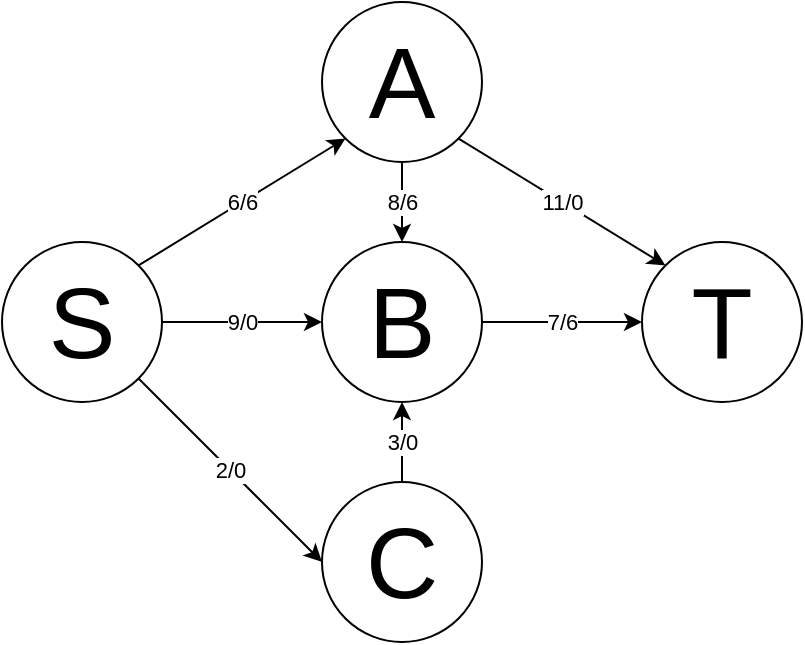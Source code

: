 <mxfile version="12.9.7" type="device"><diagram id="rhozoeJWkJdjTuErVPOc" name="Page-1"><mxGraphModel dx="868" dy="473" grid="1" gridSize="10" guides="1" tooltips="1" connect="1" arrows="1" fold="1" page="1" pageScale="1" pageWidth="827" pageHeight="1169" math="0" shadow="0"><root><mxCell id="0"/><mxCell id="1" parent="0"/><mxCell id="7ZVS8DepXIkR9ftcRlna-1" value="&lt;font style=&quot;font-size: 50px&quot;&gt;S&lt;/font&gt;" style="ellipse;whiteSpace=wrap;html=1;aspect=fixed;" vertex="1" parent="1"><mxGeometry x="120" y="200" width="80" height="80" as="geometry"/></mxCell><mxCell id="7ZVS8DepXIkR9ftcRlna-2" value="&lt;font style=&quot;font-size: 50px&quot;&gt;A&lt;/font&gt;" style="ellipse;whiteSpace=wrap;html=1;aspect=fixed;" vertex="1" parent="1"><mxGeometry x="280" y="80" width="80" height="80" as="geometry"/></mxCell><mxCell id="7ZVS8DepXIkR9ftcRlna-3" value="&lt;font style=&quot;font-size: 50px&quot;&gt;B&lt;/font&gt;" style="ellipse;whiteSpace=wrap;html=1;aspect=fixed;" vertex="1" parent="1"><mxGeometry x="280" y="200" width="80" height="80" as="geometry"/></mxCell><mxCell id="7ZVS8DepXIkR9ftcRlna-4" value="&lt;font style=&quot;font-size: 50px&quot;&gt;C&lt;/font&gt;" style="ellipse;whiteSpace=wrap;html=1;aspect=fixed;" vertex="1" parent="1"><mxGeometry x="280" y="320" width="80" height="80" as="geometry"/></mxCell><mxCell id="7ZVS8DepXIkR9ftcRlna-5" value="&lt;font style=&quot;font-size: 50px&quot;&gt;T&lt;/font&gt;" style="ellipse;whiteSpace=wrap;html=1;aspect=fixed;" vertex="1" parent="1"><mxGeometry x="440" y="200" width="80" height="80" as="geometry"/></mxCell><mxCell id="7ZVS8DepXIkR9ftcRlna-6" value="6/6" style="endArrow=classic;html=1;entryX=0;entryY=1;entryDx=0;entryDy=0;exitX=1;exitY=0;exitDx=0;exitDy=0;" edge="1" parent="1" source="7ZVS8DepXIkR9ftcRlna-1" target="7ZVS8DepXIkR9ftcRlna-2"><mxGeometry width="50" height="50" relative="1" as="geometry"><mxPoint x="180" y="130" as="sourcePoint"/><mxPoint x="200" y="120" as="targetPoint"/></mxGeometry></mxCell><mxCell id="7ZVS8DepXIkR9ftcRlna-7" value="9/0" style="endArrow=classic;html=1;entryX=0;entryY=0.5;entryDx=0;entryDy=0;exitX=1;exitY=0.5;exitDx=0;exitDy=0;" edge="1" parent="1" source="7ZVS8DepXIkR9ftcRlna-1" target="7ZVS8DepXIkR9ftcRlna-3"><mxGeometry width="50" height="50" relative="1" as="geometry"><mxPoint x="130" y="220" as="sourcePoint"/><mxPoint x="180" y="170" as="targetPoint"/></mxGeometry></mxCell><mxCell id="7ZVS8DepXIkR9ftcRlna-8" value="2/0" style="endArrow=classic;html=1;entryX=0;entryY=0.5;entryDx=0;entryDy=0;exitX=1;exitY=1;exitDx=0;exitDy=0;" edge="1" parent="1" source="7ZVS8DepXIkR9ftcRlna-1" target="7ZVS8DepXIkR9ftcRlna-4"><mxGeometry width="50" height="50" relative="1" as="geometry"><mxPoint x="180" y="410" as="sourcePoint"/><mxPoint x="230" y="360" as="targetPoint"/></mxGeometry></mxCell><mxCell id="7ZVS8DepXIkR9ftcRlna-9" value="3/0" style="endArrow=classic;html=1;entryX=0.5;entryY=1;entryDx=0;entryDy=0;exitX=0.5;exitY=0;exitDx=0;exitDy=0;" edge="1" parent="1" source="7ZVS8DepXIkR9ftcRlna-4" target="7ZVS8DepXIkR9ftcRlna-3"><mxGeometry width="50" height="50" relative="1" as="geometry"><mxPoint x="180" y="380" as="sourcePoint"/><mxPoint x="230" y="330" as="targetPoint"/></mxGeometry></mxCell><mxCell id="7ZVS8DepXIkR9ftcRlna-10" value="7/6" style="endArrow=classic;html=1;exitX=1;exitY=0.5;exitDx=0;exitDy=0;entryX=0;entryY=0.5;entryDx=0;entryDy=0;" edge="1" parent="1" source="7ZVS8DepXIkR9ftcRlna-3" target="7ZVS8DepXIkR9ftcRlna-5"><mxGeometry width="50" height="50" relative="1" as="geometry"><mxPoint x="380" y="220" as="sourcePoint"/><mxPoint x="430" y="170" as="targetPoint"/></mxGeometry></mxCell><mxCell id="7ZVS8DepXIkR9ftcRlna-11" value="11/0" style="endArrow=classic;html=1;exitX=1;exitY=1;exitDx=0;exitDy=0;entryX=0;entryY=0;entryDx=0;entryDy=0;" edge="1" parent="1" source="7ZVS8DepXIkR9ftcRlna-2" target="7ZVS8DepXIkR9ftcRlna-5"><mxGeometry width="50" height="50" relative="1" as="geometry"><mxPoint x="500" y="110" as="sourcePoint"/><mxPoint x="550" y="60" as="targetPoint"/></mxGeometry></mxCell><mxCell id="7ZVS8DepXIkR9ftcRlna-12" value="8/6" style="endArrow=classic;html=1;exitX=0.5;exitY=1;exitDx=0;exitDy=0;entryX=0.5;entryY=0;entryDx=0;entryDy=0;" edge="1" parent="1" source="7ZVS8DepXIkR9ftcRlna-2" target="7ZVS8DepXIkR9ftcRlna-3"><mxGeometry width="50" height="50" relative="1" as="geometry"><mxPoint x="380" y="160" as="sourcePoint"/><mxPoint x="430" y="110" as="targetPoint"/></mxGeometry></mxCell></root></mxGraphModel></diagram></mxfile>